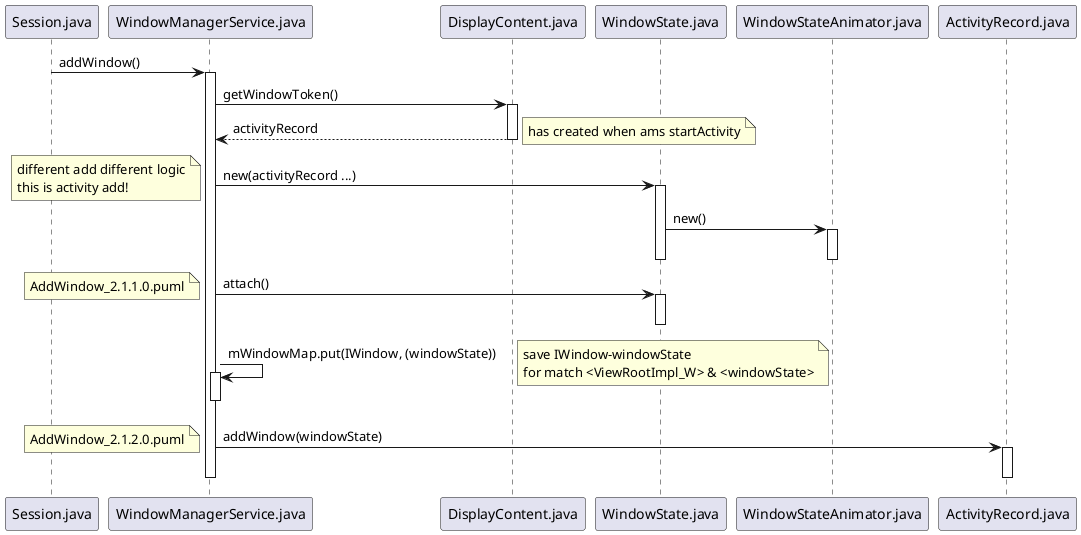@startuml



Session.java -> WindowManagerService.java: addWindow()
activate WindowManagerService.java


WindowManagerService.java -> DisplayContent.java: getWindowToken()
activate DisplayContent.java
DisplayContent.java --> WindowManagerService.java: activityRecord
deactivate DisplayContent.java
note right: has created when ams startActivity
WindowManagerService.java -> WindowState.java: new(activityRecord ...)
activate WindowState.java
note left
different add different logic
this is activity add!
end note
WindowState.java -> WindowStateAnimator.java: new()
activate WindowStateAnimator.java
deactivate WindowStateAnimator.java


deactivate WindowState.java

WindowManagerService.java -> WindowState.java: attach()
activate WindowState.java
deactivate WindowState.java
note left:AddWindow_2.1.1.0.puml

WindowManagerService.java -> WindowManagerService.java: mWindowMap.put(IWindow, (windowState))
activate WindowManagerService.java
deactivate WindowManagerService.java
note right
save IWindow-windowState
for match <ViewRootImpl_W> & <windowState>
end note


WindowManagerService.java -> ActivityRecord.java: addWindow(windowState)
activate ActivityRecord.java
deactivate ActivityRecord.java
deactivate WindowManagerService.java
note left:AddWindow_2.1.2.0.puml



@enduml